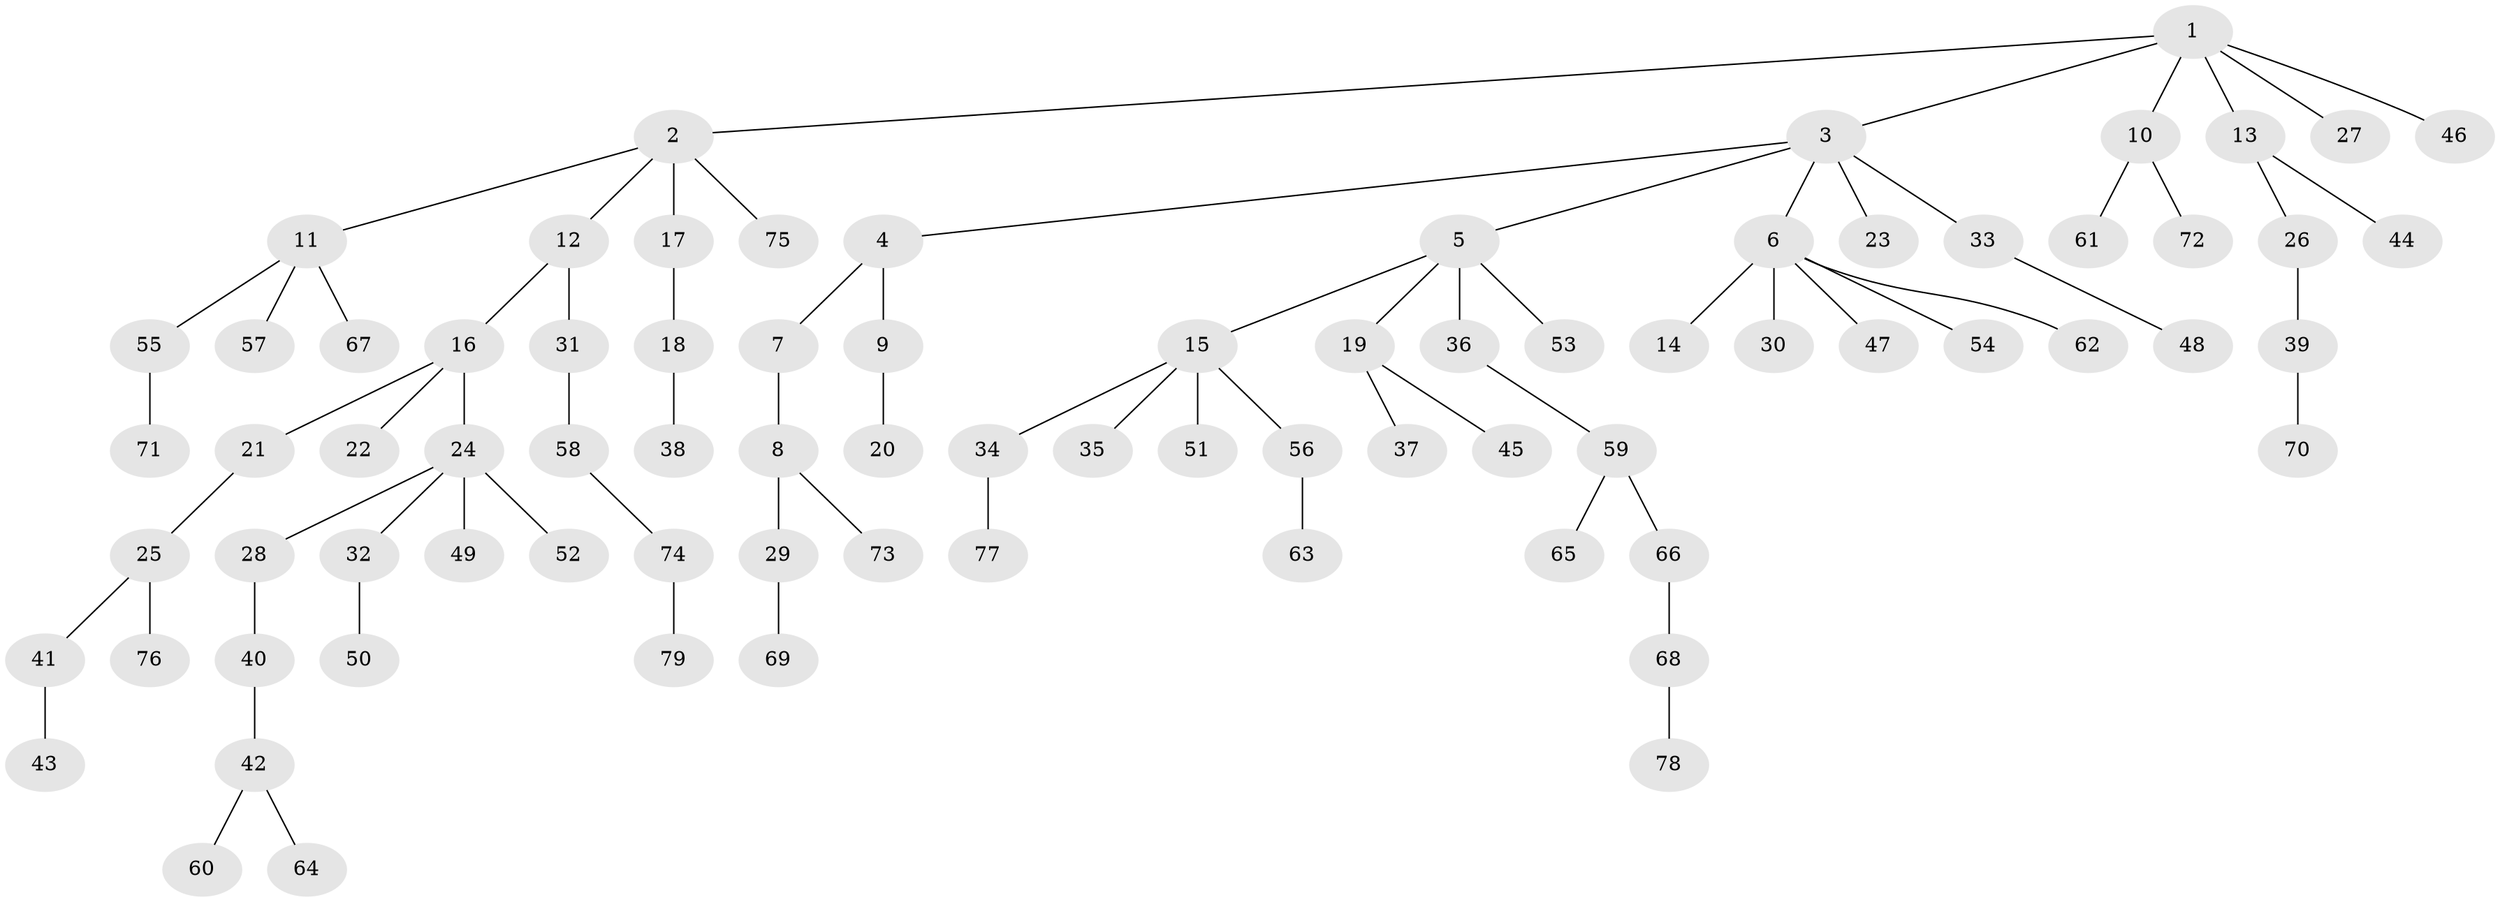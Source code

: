// coarse degree distribution, {7: 0.018518518518518517, 4: 0.037037037037037035, 9: 0.018518518518518517, 3: 0.1111111111111111, 5: 0.037037037037037035, 1: 0.5555555555555556, 2: 0.2222222222222222}
// Generated by graph-tools (version 1.1) at 2025/42/03/06/25 10:42:04]
// undirected, 79 vertices, 78 edges
graph export_dot {
graph [start="1"]
  node [color=gray90,style=filled];
  1;
  2;
  3;
  4;
  5;
  6;
  7;
  8;
  9;
  10;
  11;
  12;
  13;
  14;
  15;
  16;
  17;
  18;
  19;
  20;
  21;
  22;
  23;
  24;
  25;
  26;
  27;
  28;
  29;
  30;
  31;
  32;
  33;
  34;
  35;
  36;
  37;
  38;
  39;
  40;
  41;
  42;
  43;
  44;
  45;
  46;
  47;
  48;
  49;
  50;
  51;
  52;
  53;
  54;
  55;
  56;
  57;
  58;
  59;
  60;
  61;
  62;
  63;
  64;
  65;
  66;
  67;
  68;
  69;
  70;
  71;
  72;
  73;
  74;
  75;
  76;
  77;
  78;
  79;
  1 -- 2;
  1 -- 3;
  1 -- 10;
  1 -- 13;
  1 -- 27;
  1 -- 46;
  2 -- 11;
  2 -- 12;
  2 -- 17;
  2 -- 75;
  3 -- 4;
  3 -- 5;
  3 -- 6;
  3 -- 23;
  3 -- 33;
  4 -- 7;
  4 -- 9;
  5 -- 15;
  5 -- 19;
  5 -- 36;
  5 -- 53;
  6 -- 14;
  6 -- 30;
  6 -- 47;
  6 -- 54;
  6 -- 62;
  7 -- 8;
  8 -- 29;
  8 -- 73;
  9 -- 20;
  10 -- 61;
  10 -- 72;
  11 -- 55;
  11 -- 57;
  11 -- 67;
  12 -- 16;
  12 -- 31;
  13 -- 26;
  13 -- 44;
  15 -- 34;
  15 -- 35;
  15 -- 51;
  15 -- 56;
  16 -- 21;
  16 -- 22;
  16 -- 24;
  17 -- 18;
  18 -- 38;
  19 -- 37;
  19 -- 45;
  21 -- 25;
  24 -- 28;
  24 -- 32;
  24 -- 49;
  24 -- 52;
  25 -- 41;
  25 -- 76;
  26 -- 39;
  28 -- 40;
  29 -- 69;
  31 -- 58;
  32 -- 50;
  33 -- 48;
  34 -- 77;
  36 -- 59;
  39 -- 70;
  40 -- 42;
  41 -- 43;
  42 -- 60;
  42 -- 64;
  55 -- 71;
  56 -- 63;
  58 -- 74;
  59 -- 65;
  59 -- 66;
  66 -- 68;
  68 -- 78;
  74 -- 79;
}
